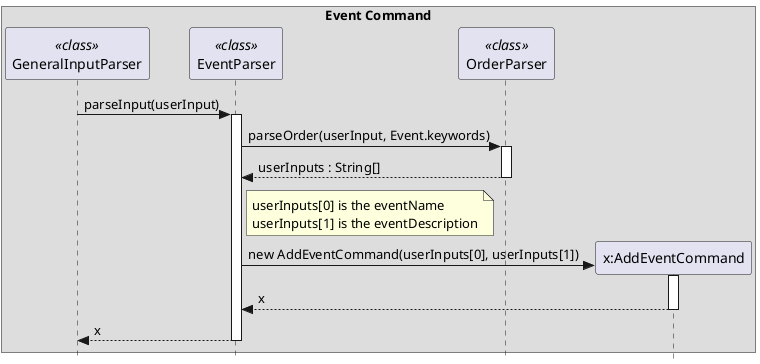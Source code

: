 @startuml
skinparam Style strictuml
box Event Command

participant GeneralInputParser <<class>>
participant EventParser <<class>>
participant OrderParser <<class>>

GeneralInputParser -> EventParser: parseInput(userInput)
activate EventParser
EventParser -> OrderParser: parseOrder(userInput, Event.keywords)
activate OrderParser
OrderParser --> EventParser : userInputs : String[]
deactivate OrderParser
note right of EventParser : userInputs[0] is the eventName\nuserInputs[1] is the eventDescription

create "x:AddEventCommand" AS AddEventCommand
EventParser -> AddEventCommand: new AddEventCommand(userInputs[0], userInputs[1])
activate AddEventCommand
AddEventCommand --> EventParser : x
deactivate AddEventCommand

EventParser --> GeneralInputParser : x
deactivate EventParser

endbox
@enduml